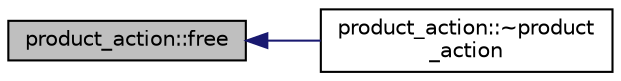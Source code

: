 digraph "product_action::free"
{
  edge [fontname="Helvetica",fontsize="10",labelfontname="Helvetica",labelfontsize="10"];
  node [fontname="Helvetica",fontsize="10",shape=record];
  rankdir="LR";
  Node2817 [label="product_action::free",height=0.2,width=0.4,color="black", fillcolor="grey75", style="filled", fontcolor="black"];
  Node2817 -> Node2818 [dir="back",color="midnightblue",fontsize="10",style="solid",fontname="Helvetica"];
  Node2818 [label="product_action::~product\l_action",height=0.2,width=0.4,color="black", fillcolor="white", style="filled",URL="$d8/d74/classproduct__action.html#aa5fb126203c10f2559805ff1567d2dbc"];
}
